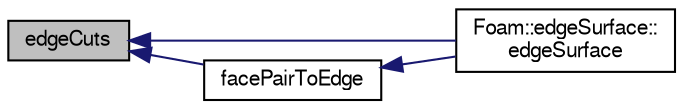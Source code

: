 digraph "edgeCuts"
{
  bgcolor="transparent";
  edge [fontname="FreeSans",fontsize="10",labelfontname="FreeSans",labelfontsize="10"];
  node [fontname="FreeSans",fontsize="10",shape=record];
  rankdir="LR";
  Node364 [label="edgeCuts",height=0.2,width=0.4,color="black", fillcolor="grey75", style="filled", fontcolor="black"];
  Node364 -> Node365 [dir="back",color="midnightblue",fontsize="10",style="solid",fontname="FreeSans"];
  Node365 [label="Foam::edgeSurface::\ledgeSurface",height=0.2,width=0.4,color="black",URL="$a25490.html#abe6268d682c2dab294acf2175f47ca38",tooltip="Construct from surface and intersection description. "];
  Node364 -> Node366 [dir="back",color="midnightblue",fontsize="10",style="solid",fontname="FreeSans"];
  Node366 [label="facePairToEdge",height=0.2,width=0.4,color="black",URL="$a25502.html#ab782e0b6556917e596bcd628d1ff5771"];
  Node366 -> Node365 [dir="back",color="midnightblue",fontsize="10",style="solid",fontname="FreeSans"];
}
